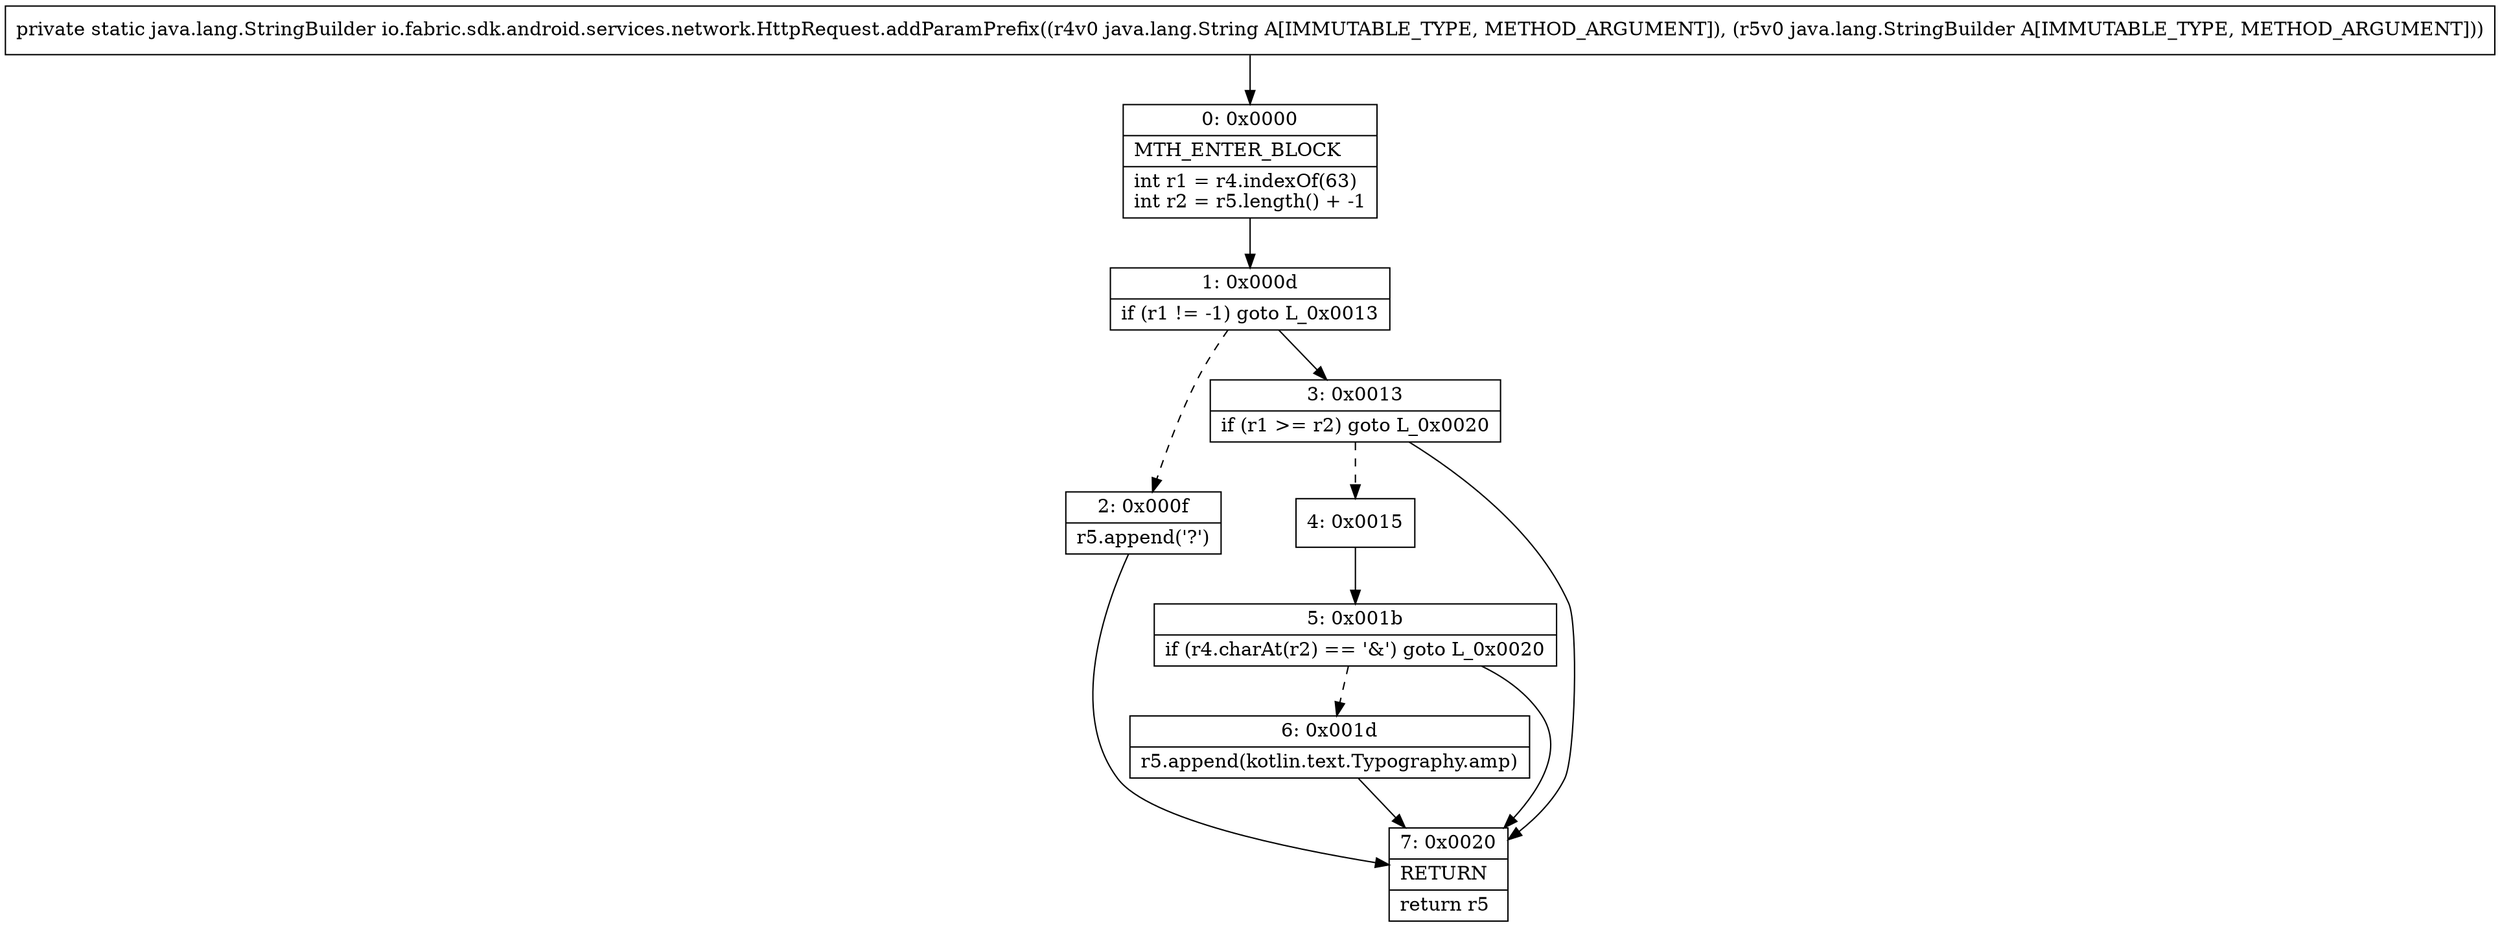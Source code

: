 digraph "CFG forio.fabric.sdk.android.services.network.HttpRequest.addParamPrefix(Ljava\/lang\/String;Ljava\/lang\/StringBuilder;)Ljava\/lang\/StringBuilder;" {
Node_0 [shape=record,label="{0\:\ 0x0000|MTH_ENTER_BLOCK\l|int r1 = r4.indexOf(63)\lint r2 = r5.length() + \-1\l}"];
Node_1 [shape=record,label="{1\:\ 0x000d|if (r1 != \-1) goto L_0x0013\l}"];
Node_2 [shape=record,label="{2\:\ 0x000f|r5.append('?')\l}"];
Node_3 [shape=record,label="{3\:\ 0x0013|if (r1 \>= r2) goto L_0x0020\l}"];
Node_4 [shape=record,label="{4\:\ 0x0015}"];
Node_5 [shape=record,label="{5\:\ 0x001b|if (r4.charAt(r2) == '&') goto L_0x0020\l}"];
Node_6 [shape=record,label="{6\:\ 0x001d|r5.append(kotlin.text.Typography.amp)\l}"];
Node_7 [shape=record,label="{7\:\ 0x0020|RETURN\l|return r5\l}"];
MethodNode[shape=record,label="{private static java.lang.StringBuilder io.fabric.sdk.android.services.network.HttpRequest.addParamPrefix((r4v0 java.lang.String A[IMMUTABLE_TYPE, METHOD_ARGUMENT]), (r5v0 java.lang.StringBuilder A[IMMUTABLE_TYPE, METHOD_ARGUMENT])) }"];
MethodNode -> Node_0;
Node_0 -> Node_1;
Node_1 -> Node_2[style=dashed];
Node_1 -> Node_3;
Node_2 -> Node_7;
Node_3 -> Node_4[style=dashed];
Node_3 -> Node_7;
Node_4 -> Node_5;
Node_5 -> Node_6[style=dashed];
Node_5 -> Node_7;
Node_6 -> Node_7;
}

